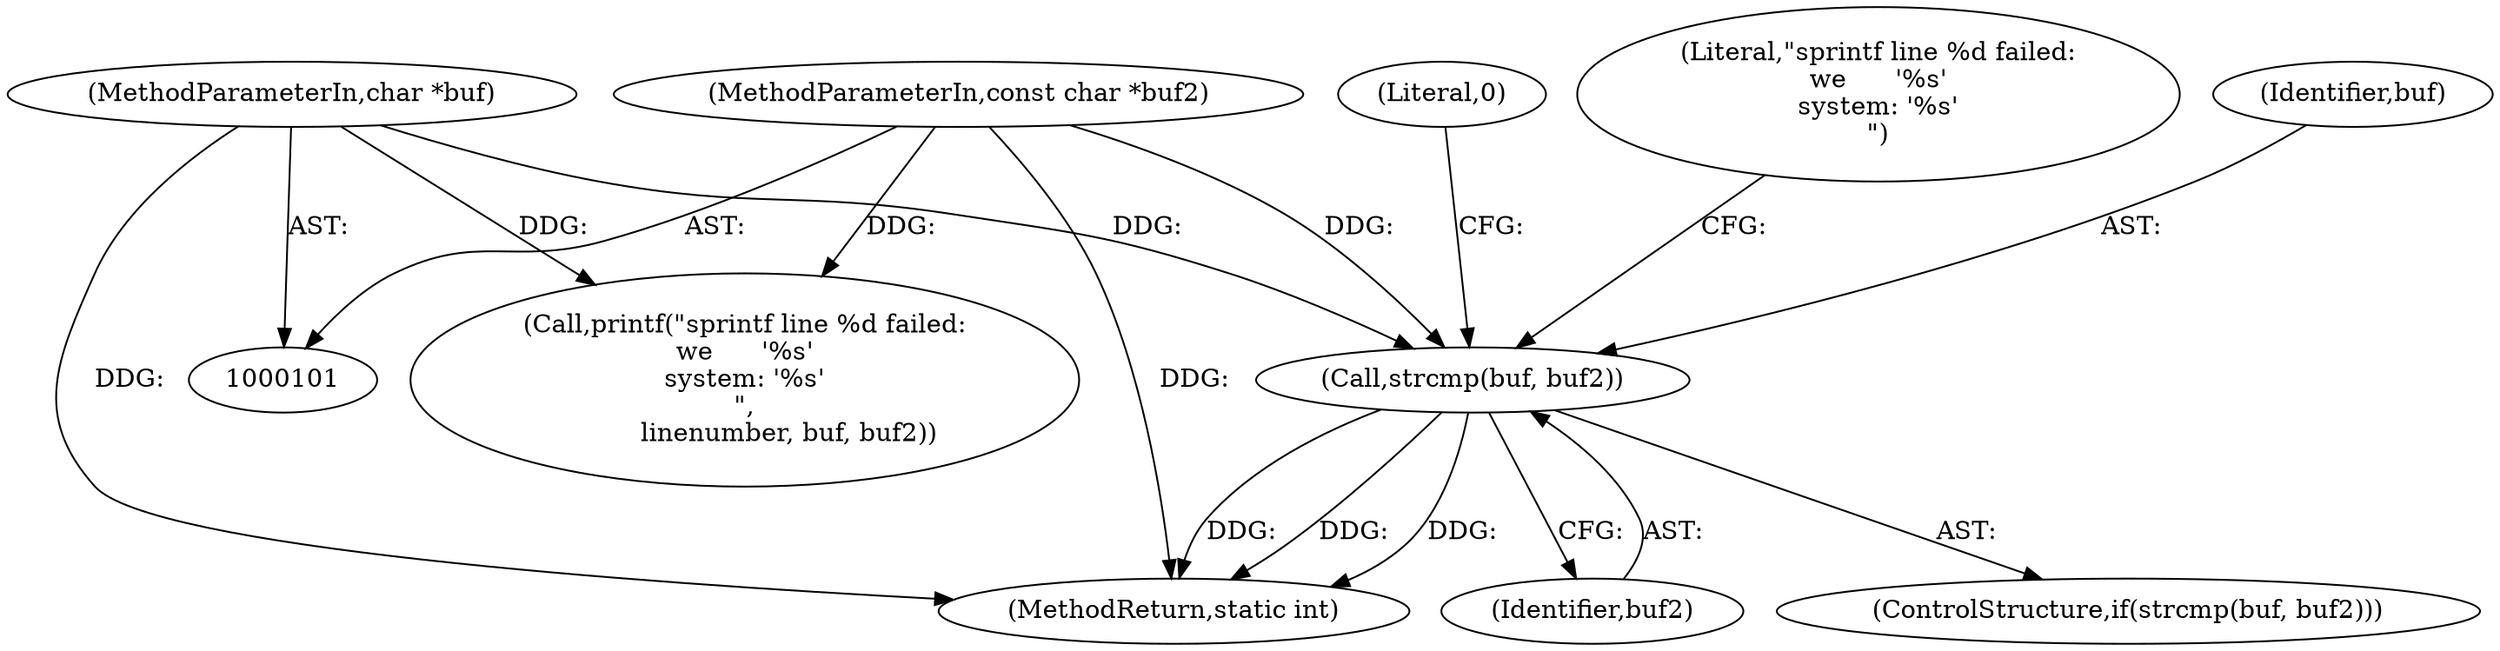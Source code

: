 digraph "0_curl_curl-7_51_0-162-g3ab3c16_0@API" {
"1000107" [label="(Call,strcmp(buf, buf2))"];
"1000103" [label="(MethodParameterIn,char *buf)"];
"1000104" [label="(MethodParameterIn,const char *buf2)"];
"1000119" [label="(Literal,0)"];
"1000112" [label="(Literal,\"sprintf line %d failed:\nwe      '%s'\nsystem: '%s'\n\")"];
"1000103" [label="(MethodParameterIn,char *buf)"];
"1000120" [label="(MethodReturn,static int)"];
"1000109" [label="(Identifier,buf2)"];
"1000111" [label="(Call,printf(\"sprintf line %d failed:\nwe      '%s'\nsystem: '%s'\n\",\n           linenumber, buf, buf2))"];
"1000108" [label="(Identifier,buf)"];
"1000106" [label="(ControlStructure,if(strcmp(buf, buf2)))"];
"1000104" [label="(MethodParameterIn,const char *buf2)"];
"1000107" [label="(Call,strcmp(buf, buf2))"];
"1000107" -> "1000106"  [label="AST: "];
"1000107" -> "1000109"  [label="CFG: "];
"1000108" -> "1000107"  [label="AST: "];
"1000109" -> "1000107"  [label="AST: "];
"1000112" -> "1000107"  [label="CFG: "];
"1000119" -> "1000107"  [label="CFG: "];
"1000107" -> "1000120"  [label="DDG: "];
"1000107" -> "1000120"  [label="DDG: "];
"1000107" -> "1000120"  [label="DDG: "];
"1000103" -> "1000107"  [label="DDG: "];
"1000104" -> "1000107"  [label="DDG: "];
"1000103" -> "1000101"  [label="AST: "];
"1000103" -> "1000120"  [label="DDG: "];
"1000103" -> "1000111"  [label="DDG: "];
"1000104" -> "1000101"  [label="AST: "];
"1000104" -> "1000120"  [label="DDG: "];
"1000104" -> "1000111"  [label="DDG: "];
}
